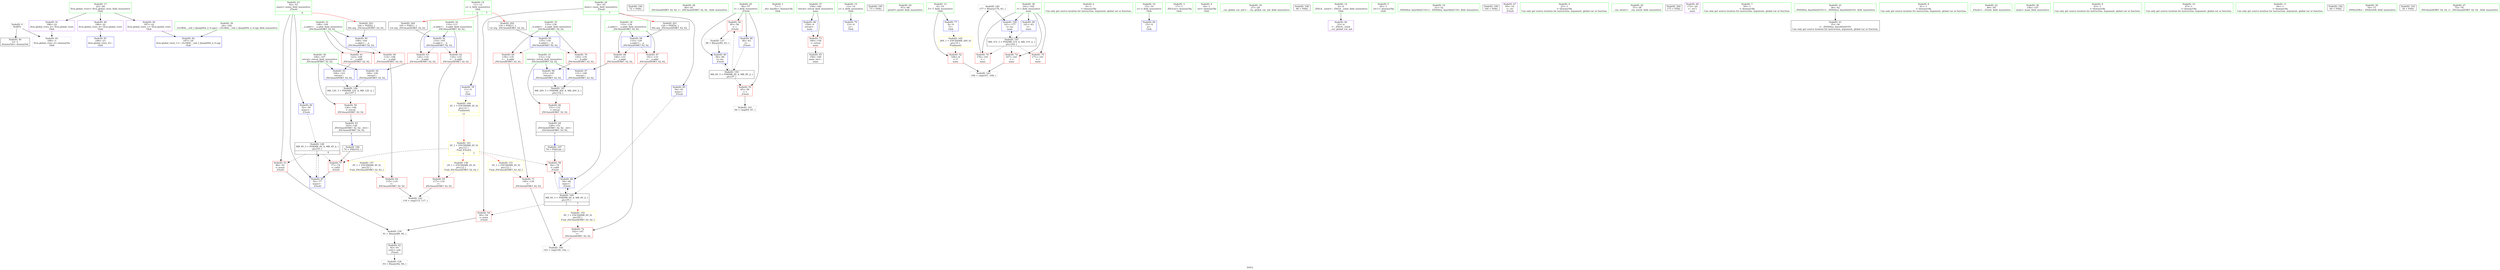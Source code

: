 digraph "SVFG" {
	label="SVFG";

	Node0x55ca780cc690 [shape=record,color=grey,label="{NodeID: 0\nNullPtr}"];
	Node0x55ca780cc690 -> Node0x55ca780e1e10[style=solid];
	Node0x55ca780cc690 -> Node0x55ca780e5330[style=solid];
	Node0x55ca780e25c0 [shape=record,color=blue,label="{NodeID: 97\n131\<--148\nretval\<--\n_ZSt3minIiERKT_S2_S2_\n}"];
	Node0x55ca780e25c0 -> Node0x55ca780eed50[style=dashed];
	Node0x55ca780e0620 [shape=record,color=green,label="{NodeID: 14\n11\<--12\nx\<--x_field_insensitive\nGlob |{|<s1>6|<s2>7}}"];
	Node0x55ca780e0620 -> Node0x55ca780e4e30[style=solid];
	Node0x55ca780e0620:s1 -> Node0x55ca780fcdc0[style=solid,color=red];
	Node0x55ca780e0620:s2 -> Node0x55ca780fcb40[style=solid,color=red];
	Node0x55ca780fc240 [shape=record,color=black,label="{NodeID: 194\n72 = PHI()\n}"];
	Node0x55ca780e1390 [shape=record,color=green,label="{NodeID: 28\n80\<--81\n_ZSt3minIiERKT_S2_S2_\<--_ZSt3minIiERKT_S2_S2__field_insensitive\n}"];
	Node0x55ca780e2010 [shape=record,color=black,label="{NodeID: 42\n92\<--91\nconv\<--sub\n_Z3solv\n}"];
	Node0x55ca780e2010 -> Node0x55ca780e8b70[style=solid];
	Node0x55ca780e8cf0 [shape=record,color=grey,label="{NodeID: 139\n91 = Binary(89, 90, )\n}"];
	Node0x55ca780e8cf0 -> Node0x55ca780e2010[style=solid];
	Node0x55ca780e3c20 [shape=record,color=red,label="{NodeID: 56\n85\<--56\n\<--i\n_Z3solv\n}"];
	Node0x55ca780e3c20 -> Node0x55ca780e89f0[style=solid];
	Node0x55ca780e4780 [shape=record,color=red,label="{NodeID: 70\n145\<--135\n\<--__b.addr\n_ZSt3minIiERKT_S2_S2_\n}"];
	Node0x55ca780e4780 -> Node0x55ca780e24f0[style=solid];
	Node0x55ca780e5430 [shape=record,color=blue,label="{NodeID: 84\n52\<--59\nmaxx\<--\n_Z3solv\n}"];
	Node0x55ca780e5430 -> Node0x55ca780ef250[style=dashed];
	Node0x55ca780df680 [shape=record,color=green,label="{NodeID: 1\n7\<--1\n__dso_handle\<--dummyObj\nGlob }"];
	Node0x55ca780e2690 [shape=record,color=blue,label="{NodeID: 98\n159\<--9\nretval\<--\nmain\n}"];
	Node0x55ca780e2690 -> Node0x55ca780e49f0[style=dashed];
	Node0x55ca780e0720 [shape=record,color=green,label="{NodeID: 15\n13\<--14\ny\<--y_field_insensitive\nGlob }"];
	Node0x55ca780e0720 -> Node0x55ca780e4f30[style=solid];
	Node0x55ca780fc370 [shape=record,color=black,label="{NodeID: 195\n73 = PHI()\n}"];
	Node0x55ca780e1490 [shape=record,color=green,label="{NodeID: 29\n97\<--98\nprintf\<--printf_field_insensitive\n}"];
	Node0x55ca780e20e0 [shape=record,color=black,label="{NodeID: 43\n103\<--126\n_ZSt3maxIiERKT_S2_S2__ret\<--\n_ZSt3maxIiERKT_S2_S2_\n|{<s0>6}}"];
	Node0x55ca780e20e0:s0 -> Node0x55ca780fc440[style=solid,color=blue];
	Node0x55ca780e8e70 [shape=record,color=grey,label="{NodeID: 140\n177 = Binary(176, 63, )\n}"];
	Node0x55ca780e8e70 -> Node0x55ca780e2830[style=solid];
	Node0x55ca780e3cf0 [shape=record,color=red,label="{NodeID: 57\n77\<--74\n\<--call3\n_Z3solv\n}"];
	Node0x55ca780e3cf0 -> Node0x55ca780e56a0[style=solid];
	Node0x55ca780e4850 [shape=record,color=red,label="{NodeID: 71\n140\<--139\n\<--\n_ZSt3minIiERKT_S2_S2_\n}"];
	Node0x55ca780e4850 -> Node0x55ca780e2ec0[style=solid];
	Node0x55ca780e5500 [shape=record,color=blue,label="{NodeID: 85\n54\<--61\nminx\<--\n_Z3solv\n}"];
	Node0x55ca780e5500 -> Node0x55ca780ef750[style=dashed];
	Node0x55ca780df710 [shape=record,color=green,label="{NodeID: 2\n9\<--1\n\<--dummyObj\nCan only get source location for instruction, argument, global var or function.}"];
	Node0x55ca780e2760 [shape=record,color=blue,label="{NodeID: 99\n161\<--63\ni\<--\nmain\n}"];
	Node0x55ca780e2760 -> Node0x55ca780ee350[style=dashed];
	Node0x55ca780e0820 [shape=record,color=green,label="{NodeID: 16\n15\<--16\nz\<--z_field_insensitive\nGlob }"];
	Node0x55ca780e0820 -> Node0x55ca780e5030[style=solid];
	Node0x55ca780fc440 [shape=record,color=black,label="{NodeID: 196\n74 = PHI(103, )\n}"];
	Node0x55ca780fc440 -> Node0x55ca780e3cf0[style=solid];
	Node0x55ca780e1590 [shape=record,color=green,label="{NodeID: 30\n106\<--107\nretval\<--retval_field_insensitive\n_ZSt3maxIiERKT_S2_S2_\n}"];
	Node0x55ca780e1590 -> Node0x55ca780e3e90[style=solid];
	Node0x55ca780e1590 -> Node0x55ca780e5ab0[style=solid];
	Node0x55ca780e1590 -> Node0x55ca780e5b80[style=solid];
	Node0x55ca780e21b0 [shape=record,color=black,label="{NodeID: 44\n128\<--151\n_ZSt3minIiERKT_S2_S2__ret\<--\n_ZSt3minIiERKT_S2_S2_\n|{<s0>7}}"];
	Node0x55ca780e21b0:s0 -> Node0x55ca780fc600[style=solid,color=blue];
	Node0x55ca780e8ff0 [shape=record,color=grey,label="{NodeID: 141\n66 = cmp(65, 67, )\n}"];
	Node0x55ca780e3dc0 [shape=record,color=red,label="{NodeID: 58\n82\<--79\n\<--call4\n_Z3solv\n}"];
	Node0x55ca780e3dc0 -> Node0x55ca780e5770[style=solid];
	Node0x55ca780e4920 [shape=record,color=red,label="{NodeID: 72\n142\<--141\n\<--\n_ZSt3minIiERKT_S2_S2_\n}"];
	Node0x55ca780e4920 -> Node0x55ca780e2ec0[style=solid];
	Node0x55ca780e55d0 [shape=record,color=blue,label="{NodeID: 86\n56\<--63\ni\<--\n_Z3solv\n}"];
	Node0x55ca780e55d0 -> Node0x55ca780efc50[style=dashed];
	Node0x55ca780df7a0 [shape=record,color=green,label="{NodeID: 3\n17\<--1\n_ZSt3cin\<--dummyObj\nGlob }"];
	Node0x55ca780e2830 [shape=record,color=blue,label="{NodeID: 100\n161\<--177\ni\<--inc\nmain\n}"];
	Node0x55ca780e2830 -> Node0x55ca780ee350[style=dashed];
	Node0x55ca780e0920 [shape=record,color=green,label="{NodeID: 17\n22\<--26\nllvm.global_ctors\<--llvm.global_ctors_field_insensitive\nGlob }"];
	Node0x55ca780e0920 -> Node0x55ca780e35e0[style=solid];
	Node0x55ca780e0920 -> Node0x55ca780e36e0[style=solid];
	Node0x55ca780e0920 -> Node0x55ca780e37e0[style=solid];
	Node0x55ca780fc600 [shape=record,color=black,label="{NodeID: 197\n79 = PHI(128, )\n}"];
	Node0x55ca780fc600 -> Node0x55ca780e3dc0[style=solid];
	Node0x55ca780e1660 [shape=record,color=green,label="{NodeID: 31\n108\<--109\n__a.addr\<--__a.addr_field_insensitive\n_ZSt3maxIiERKT_S2_S2_\n}"];
	Node0x55ca780e1660 -> Node0x55ca780e3f60[style=solid];
	Node0x55ca780e1660 -> Node0x55ca780e4030[style=solid];
	Node0x55ca780e1660 -> Node0x55ca780e5910[style=solid];
	Node0x55ca780e2280 [shape=record,color=black,label="{NodeID: 45\n158\<--180\nmain_ret\<--\nmain\n}"];
	Node0x55ca780e9170 [shape=record,color=grey,label="{NodeID: 142\n118 = cmp(115, 117, )\n}"];
	Node0x55ca780e3e90 [shape=record,color=red,label="{NodeID: 59\n126\<--106\n\<--retval\n_ZSt3maxIiERKT_S2_S2_\n}"];
	Node0x55ca780e3e90 -> Node0x55ca780e20e0[style=solid];
	Node0x55ca780f0ff0 [shape=record,color=yellow,style=double,label="{NodeID: 156\n2V_1 = ENCHI(MR_2V_0)\npts\{12 \}\nFun[_ZSt3maxIiERKT_S2_S2_]}"];
	Node0x55ca780f0ff0 -> Node0x55ca780e4370[style=dashed];
	Node0x55ca780e49f0 [shape=record,color=red,label="{NodeID: 73\n180\<--159\n\<--retval\nmain\n}"];
	Node0x55ca780e49f0 -> Node0x55ca780e2280[style=solid];
	Node0x55ca780e56a0 [shape=record,color=blue,label="{NodeID: 87\n52\<--77\nmaxx\<--\n_Z3solv\n}"];
	Node0x55ca780e56a0 -> Node0x55ca780ef250[style=dashed];
	Node0x55ca780df830 [shape=record,color=green,label="{NodeID: 4\n18\<--1\n.str\<--dummyObj\nGlob }"];
	Node0x55ca780e0a20 [shape=record,color=green,label="{NodeID: 18\n27\<--28\n__cxx_global_var_init\<--__cxx_global_var_init_field_insensitive\n}"];
	Node0x55ca780fc700 [shape=record,color=black,label="{NodeID: 198\n96 = PHI()\n}"];
	Node0x55ca780e1730 [shape=record,color=green,label="{NodeID: 32\n110\<--111\n__b.addr\<--__b.addr_field_insensitive\n_ZSt3maxIiERKT_S2_S2_\n}"];
	Node0x55ca780e1730 -> Node0x55ca780e4100[style=solid];
	Node0x55ca780e1730 -> Node0x55ca780e41d0[style=solid];
	Node0x55ca780e1730 -> Node0x55ca780e59e0[style=solid];
	Node0x55ca780e2350 [shape=record,color=purple,label="{NodeID: 46\n33\<--4\n\<--_ZStL8__ioinit\n__cxx_global_var_init\n}"];
	Node0x55ca780e2d40 [shape=record,color=grey,label="{NodeID: 143\n169 = cmp(167, 168, )\n}"];
	Node0x55ca780e3f60 [shape=record,color=red,label="{NodeID: 60\n114\<--108\n\<--__a.addr\n_ZSt3maxIiERKT_S2_S2_\n}"];
	Node0x55ca780e3f60 -> Node0x55ca780e42a0[style=solid];
	Node0x55ca780f1100 [shape=record,color=yellow,style=double,label="{NodeID: 157\n4V_1 = ENCHI(MR_4V_0)\npts\{53 \}\nFun[_ZSt3maxIiERKT_S2_S2_]}"];
	Node0x55ca780f1100 -> Node0x55ca780e42a0[style=dashed];
	Node0x55ca780e4ac0 [shape=record,color=red,label="{NodeID: 74\n167\<--161\n\<--i\nmain\n}"];
	Node0x55ca780e4ac0 -> Node0x55ca780e2d40[style=solid];
	Node0x55ca780e5770 [shape=record,color=blue,label="{NodeID: 88\n54\<--82\nminx\<--\n_Z3solv\n}"];
	Node0x55ca780e5770 -> Node0x55ca780ef750[style=dashed];
	Node0x55ca780e0070 [shape=record,color=green,label="{NodeID: 5\n20\<--1\n.str.1\<--dummyObj\nGlob }"];
	Node0x55ca780e0b20 [shape=record,color=green,label="{NodeID: 19\n31\<--32\n_ZNSt8ios_base4InitC1Ev\<--_ZNSt8ios_base4InitC1Ev_field_insensitive\n}"];
	Node0x55ca780fc7d0 [shape=record,color=black,label="{NodeID: 199\n164 = PHI()\n}"];
	Node0x55ca780e1800 [shape=record,color=green,label="{NodeID: 33\n131\<--132\nretval\<--retval_field_insensitive\n_ZSt3minIiERKT_S2_S2_\n}"];
	Node0x55ca780e1800 -> Node0x55ca780e4440[style=solid];
	Node0x55ca780e1800 -> Node0x55ca780e24f0[style=solid];
	Node0x55ca780e1800 -> Node0x55ca780e25c0[style=solid];
	Node0x55ca780e2420 [shape=record,color=purple,label="{NodeID: 47\n95\<--18\n\<--.str\n_Z3solv\n}"];
	Node0x55ca780e2ec0 [shape=record,color=grey,label="{NodeID: 144\n143 = cmp(140, 142, )\n}"];
	Node0x55ca780e4030 [shape=record,color=red,label="{NodeID: 61\n123\<--108\n\<--__a.addr\n_ZSt3maxIiERKT_S2_S2_\n}"];
	Node0x55ca780e4030 -> Node0x55ca780e5b80[style=solid];
	Node0x55ca780e4b90 [shape=record,color=red,label="{NodeID: 75\n171\<--161\n\<--i\nmain\n}"];
	Node0x55ca780e5840 [shape=record,color=blue,label="{NodeID: 89\n56\<--86\ni\<--inc\n_Z3solv\n}"];
	Node0x55ca780e5840 -> Node0x55ca780efc50[style=dashed];
	Node0x55ca780e0100 [shape=record,color=green,label="{NodeID: 6\n23\<--1\n\<--dummyObj\nCan only get source location for instruction, argument, global var or function.}"];
	Node0x55ca780e0c20 [shape=record,color=green,label="{NodeID: 20\n37\<--38\n__cxa_atexit\<--__cxa_atexit_field_insensitive\n}"];
	Node0x55ca780fc8a0 [shape=record,color=black,label="{NodeID: 200\n173 = PHI()\n}"];
	Node0x55ca780e18d0 [shape=record,color=green,label="{NodeID: 34\n133\<--134\n__a.addr\<--__a.addr_field_insensitive\n_ZSt3minIiERKT_S2_S2_\n}"];
	Node0x55ca780e18d0 -> Node0x55ca780e4510[style=solid];
	Node0x55ca780e18d0 -> Node0x55ca780e45e0[style=solid];
	Node0x55ca780e18d0 -> Node0x55ca780e5c50[style=solid];
	Node0x55ca780e3510 [shape=record,color=purple,label="{NodeID: 48\n172\<--20\n\<--.str.1\nmain\n}"];
	Node0x55ca780ee350 [shape=record,color=black,label="{NodeID: 145\nMR_31V_3 = PHI(MR_31V_4, MR_31V_2, )\npts\{162 \}\n}"];
	Node0x55ca780ee350 -> Node0x55ca780e4ac0[style=dashed];
	Node0x55ca780ee350 -> Node0x55ca780e4b90[style=dashed];
	Node0x55ca780ee350 -> Node0x55ca780e4c60[style=dashed];
	Node0x55ca780ee350 -> Node0x55ca780e2830[style=dashed];
	Node0x55ca780e4100 [shape=record,color=red,label="{NodeID: 62\n116\<--110\n\<--__b.addr\n_ZSt3maxIiERKT_S2_S2_\n}"];
	Node0x55ca780e4100 -> Node0x55ca780e4370[style=solid];
	Node0x55ca780e4c60 [shape=record,color=red,label="{NodeID: 76\n176\<--161\n\<--i\nmain\n}"];
	Node0x55ca780e4c60 -> Node0x55ca780e8e70[style=solid];
	Node0x55ca780e5910 [shape=record,color=blue,label="{NodeID: 90\n108\<--104\n__a.addr\<--__a\n_ZSt3maxIiERKT_S2_S2_\n}"];
	Node0x55ca780e5910 -> Node0x55ca780e3f60[style=dashed];
	Node0x55ca780e5910 -> Node0x55ca780e4030[style=dashed];
	Node0x55ca780e0190 [shape=record,color=green,label="{NodeID: 7\n59\<--1\n\<--dummyObj\nCan only get source location for instruction, argument, global var or function.}"];
	Node0x55ca780e0d20 [shape=record,color=green,label="{NodeID: 21\n36\<--42\n_ZNSt8ios_base4InitD1Ev\<--_ZNSt8ios_base4InitD1Ev_field_insensitive\n}"];
	Node0x55ca780e0d20 -> Node0x55ca780e1f10[style=solid];
	Node0x55ca780fc970 [shape=record,color=black,label="{NodeID: 201\n129 = PHI(54, )\n0th arg _ZSt3minIiERKT_S2_S2_ }"];
	Node0x55ca780fc970 -> Node0x55ca780e5c50[style=solid];
	Node0x55ca780e19a0 [shape=record,color=green,label="{NodeID: 35\n135\<--136\n__b.addr\<--__b.addr_field_insensitive\n_ZSt3minIiERKT_S2_S2_\n}"];
	Node0x55ca780e19a0 -> Node0x55ca780e46b0[style=solid];
	Node0x55ca780e19a0 -> Node0x55ca780e4780[style=solid];
	Node0x55ca780e19a0 -> Node0x55ca780e5d20[style=solid];
	Node0x55ca780e35e0 [shape=record,color=purple,label="{NodeID: 49\n186\<--22\nllvm.global_ctors_0\<--llvm.global_ctors\nGlob }"];
	Node0x55ca780e35e0 -> Node0x55ca780e5130[style=solid];
	Node0x55ca780ee850 [shape=record,color=black,label="{NodeID: 146\nMR_12V_3 = PHI(MR_12V_4, MR_12V_2, )\npts\{107 \}\n}"];
	Node0x55ca780ee850 -> Node0x55ca780e3e90[style=dashed];
	Node0x55ca780e41d0 [shape=record,color=red,label="{NodeID: 63\n120\<--110\n\<--__b.addr\n_ZSt3maxIiERKT_S2_S2_\n}"];
	Node0x55ca780e41d0 -> Node0x55ca780e5ab0[style=solid];
	Node0x55ca780e4d30 [shape=record,color=blue,label="{NodeID: 77\n8\<--9\nT\<--\nGlob }"];
	Node0x55ca780e4d30 -> Node0x55ca780f1830[style=dashed];
	Node0x55ca780e59e0 [shape=record,color=blue,label="{NodeID: 91\n110\<--105\n__b.addr\<--__b\n_ZSt3maxIiERKT_S2_S2_\n}"];
	Node0x55ca780e59e0 -> Node0x55ca780e4100[style=dashed];
	Node0x55ca780e59e0 -> Node0x55ca780e41d0[style=dashed];
	Node0x55ca780e0220 [shape=record,color=green,label="{NodeID: 8\n61\<--1\n\<--dummyObj\nCan only get source location for instruction, argument, global var or function.}"];
	Node0x55ca780e0e20 [shape=record,color=green,label="{NodeID: 22\n49\<--50\n_Z3solv\<--_Z3solv_field_insensitive\n}"];
	Node0x55ca780fcb40 [shape=record,color=black,label="{NodeID: 202\n130 = PHI(11, )\n1st arg _ZSt3minIiERKT_S2_S2_ }"];
	Node0x55ca780fcb40 -> Node0x55ca780e5d20[style=solid];
	Node0x55ca780e1a70 [shape=record,color=green,label="{NodeID: 36\n156\<--157\nmain\<--main_field_insensitive\n}"];
	Node0x55ca780e36e0 [shape=record,color=purple,label="{NodeID: 50\n187\<--22\nllvm.global_ctors_1\<--llvm.global_ctors\nGlob }"];
	Node0x55ca780e36e0 -> Node0x55ca780e5230[style=solid];
	Node0x55ca780eed50 [shape=record,color=black,label="{NodeID: 147\nMR_20V_3 = PHI(MR_20V_4, MR_20V_2, )\npts\{132 \}\n}"];
	Node0x55ca780eed50 -> Node0x55ca780e4440[style=dashed];
	Node0x55ca780e42a0 [shape=record,color=red,label="{NodeID: 64\n115\<--114\n\<--\n_ZSt3maxIiERKT_S2_S2_\n}"];
	Node0x55ca780e42a0 -> Node0x55ca780e9170[style=solid];
	Node0x55ca780f1480 [shape=record,color=yellow,style=double,label="{NodeID: 161\n2V_1 = ENCHI(MR_2V_0)\npts\{12 \}\nFun[_Z3solv]|{|<s2>6|<s3>7}}"];
	Node0x55ca780f1480 -> Node0x55ca780e3cf0[style=dashed];
	Node0x55ca780f1480 -> Node0x55ca780e3dc0[style=dashed];
	Node0x55ca780f1480:s2 -> Node0x55ca780f0ff0[style=dashed,color=red];
	Node0x55ca780f1480:s3 -> Node0x55ca780f0150[style=dashed,color=red];
	Node0x55ca780e4e30 [shape=record,color=blue,label="{NodeID: 78\n11\<--9\nx\<--\nGlob }"];
	Node0x55ca780e4e30 -> Node0x55ca780f1940[style=dashed];
	Node0x55ca780e5ab0 [shape=record,color=blue,label="{NodeID: 92\n106\<--120\nretval\<--\n_ZSt3maxIiERKT_S2_S2_\n}"];
	Node0x55ca780e5ab0 -> Node0x55ca780ee850[style=dashed];
	Node0x55ca780e02b0 [shape=record,color=green,label="{NodeID: 9\n63\<--1\n\<--dummyObj\nCan only get source location for instruction, argument, global var or function.}"];
	Node0x55ca780e0f20 [shape=record,color=green,label="{NodeID: 23\n52\<--53\nmaxx\<--maxx_field_insensitive\n_Z3solv\n|{|<s3>6}}"];
	Node0x55ca780e0f20 -> Node0x55ca780e39b0[style=solid];
	Node0x55ca780e0f20 -> Node0x55ca780e5430[style=solid];
	Node0x55ca780e0f20 -> Node0x55ca780e56a0[style=solid];
	Node0x55ca780e0f20:s3 -> Node0x55ca780fcc80[style=solid,color=red];
	Node0x55ca780fcc80 [shape=record,color=black,label="{NodeID: 203\n104 = PHI(52, )\n0th arg _ZSt3maxIiERKT_S2_S2_ }"];
	Node0x55ca780fcc80 -> Node0x55ca780e5910[style=solid];
	Node0x55ca780e1b70 [shape=record,color=green,label="{NodeID: 37\n159\<--160\nretval\<--retval_field_insensitive\nmain\n}"];
	Node0x55ca780e1b70 -> Node0x55ca780e49f0[style=solid];
	Node0x55ca780e1b70 -> Node0x55ca780e2690[style=solid];
	Node0x55ca780e37e0 [shape=record,color=purple,label="{NodeID: 51\n188\<--22\nllvm.global_ctors_2\<--llvm.global_ctors\nGlob }"];
	Node0x55ca780e37e0 -> Node0x55ca780e5330[style=solid];
	Node0x55ca780ef250 [shape=record,color=black,label="{NodeID: 148\nMR_4V_3 = PHI(MR_4V_4, MR_4V_2, )\npts\{53 \}\n|{|<s3>6}}"];
	Node0x55ca780ef250 -> Node0x55ca780e39b0[style=dashed];
	Node0x55ca780ef250 -> Node0x55ca780e3cf0[style=dashed];
	Node0x55ca780ef250 -> Node0x55ca780e56a0[style=dashed];
	Node0x55ca780ef250:s3 -> Node0x55ca780f1100[style=dashed,color=red];
	Node0x55ca780e4370 [shape=record,color=red,label="{NodeID: 65\n117\<--116\n\<--\n_ZSt3maxIiERKT_S2_S2_\n}"];
	Node0x55ca780e4370 -> Node0x55ca780e9170[style=solid];
	Node0x55ca780e4f30 [shape=record,color=blue,label="{NodeID: 79\n13\<--9\ny\<--\nGlob }"];
	Node0x55ca780e5b80 [shape=record,color=blue,label="{NodeID: 93\n106\<--123\nretval\<--\n_ZSt3maxIiERKT_S2_S2_\n}"];
	Node0x55ca780e5b80 -> Node0x55ca780ee850[style=dashed];
	Node0x55ca780e0340 [shape=record,color=green,label="{NodeID: 10\n67\<--1\n\<--dummyObj\nCan only get source location for instruction, argument, global var or function.}"];
	Node0x55ca780e0ff0 [shape=record,color=green,label="{NodeID: 24\n54\<--55\nminx\<--minx_field_insensitive\n_Z3solv\n|{|<s3>7}}"];
	Node0x55ca780e0ff0 -> Node0x55ca780e3a80[style=solid];
	Node0x55ca780e0ff0 -> Node0x55ca780e5500[style=solid];
	Node0x55ca780e0ff0 -> Node0x55ca780e5770[style=solid];
	Node0x55ca780e0ff0:s3 -> Node0x55ca780fc970[style=solid,color=red];
	Node0x55ca780fcdc0 [shape=record,color=black,label="{NodeID: 204\n105 = PHI(11, )\n1st arg _ZSt3maxIiERKT_S2_S2_ }"];
	Node0x55ca780fcdc0 -> Node0x55ca780e59e0[style=solid];
	Node0x55ca780e1c40 [shape=record,color=green,label="{NodeID: 38\n161\<--162\ni\<--i_field_insensitive\nmain\n}"];
	Node0x55ca780e1c40 -> Node0x55ca780e4ac0[style=solid];
	Node0x55ca780e1c40 -> Node0x55ca780e4b90[style=solid];
	Node0x55ca780e1c40 -> Node0x55ca780e4c60[style=solid];
	Node0x55ca780e1c40 -> Node0x55ca780e2760[style=solid];
	Node0x55ca780e1c40 -> Node0x55ca780e2830[style=solid];
	Node0x55ca780e38e0 [shape=record,color=red,label="{NodeID: 52\n168\<--8\n\<--T\nmain\n}"];
	Node0x55ca780e38e0 -> Node0x55ca780e2d40[style=solid];
	Node0x55ca780ef750 [shape=record,color=black,label="{NodeID: 149\nMR_6V_3 = PHI(MR_6V_4, MR_6V_2, )\npts\{55 \}\n|{|<s3>7}}"];
	Node0x55ca780ef750 -> Node0x55ca780e3a80[style=dashed];
	Node0x55ca780ef750 -> Node0x55ca780e3dc0[style=dashed];
	Node0x55ca780ef750 -> Node0x55ca780e5770[style=dashed];
	Node0x55ca780ef750:s3 -> Node0x55ca780f0c70[style=dashed,color=red];
	Node0x55ca780e4440 [shape=record,color=red,label="{NodeID: 66\n151\<--131\n\<--retval\n_ZSt3minIiERKT_S2_S2_\n}"];
	Node0x55ca780e4440 -> Node0x55ca780e21b0[style=solid];
	Node0x55ca780e5030 [shape=record,color=blue,label="{NodeID: 80\n15\<--9\nz\<--\nGlob }"];
	Node0x55ca780e5c50 [shape=record,color=blue,label="{NodeID: 94\n133\<--129\n__a.addr\<--__a\n_ZSt3minIiERKT_S2_S2_\n}"];
	Node0x55ca780e5c50 -> Node0x55ca780e4510[style=dashed];
	Node0x55ca780e5c50 -> Node0x55ca780e45e0[style=dashed];
	Node0x55ca780e03d0 [shape=record,color=green,label="{NodeID: 11\n94\<--1\n\<--dummyObj\nCan only get source location for instruction, argument, global var or function.}"];
	Node0x55ca780e10c0 [shape=record,color=green,label="{NodeID: 25\n56\<--57\ni\<--i_field_insensitive\n_Z3solv\n}"];
	Node0x55ca780e10c0 -> Node0x55ca780e3b50[style=solid];
	Node0x55ca780e10c0 -> Node0x55ca780e3c20[style=solid];
	Node0x55ca780e10c0 -> Node0x55ca780e55d0[style=solid];
	Node0x55ca780e10c0 -> Node0x55ca780e5840[style=solid];
	Node0x55ca780e1d10 [shape=record,color=green,label="{NodeID: 39\n24\<--182\n_GLOBAL__sub_I_fjzzq2002_2_0.cpp\<--_GLOBAL__sub_I_fjzzq2002_2_0.cpp_field_insensitive\n}"];
	Node0x55ca780e1d10 -> Node0x55ca780e5230[style=solid];
	Node0x55ca780e39b0 [shape=record,color=red,label="{NodeID: 53\n89\<--52\n\<--maxx\n_Z3solv\n}"];
	Node0x55ca780e39b0 -> Node0x55ca780e8cf0[style=solid];
	Node0x55ca780efc50 [shape=record,color=black,label="{NodeID: 150\nMR_8V_3 = PHI(MR_8V_4, MR_8V_2, )\npts\{57 \}\n}"];
	Node0x55ca780efc50 -> Node0x55ca780e3b50[style=dashed];
	Node0x55ca780efc50 -> Node0x55ca780e3c20[style=dashed];
	Node0x55ca780efc50 -> Node0x55ca780e5840[style=dashed];
	Node0x55ca780e4510 [shape=record,color=red,label="{NodeID: 67\n141\<--133\n\<--__a.addr\n_ZSt3minIiERKT_S2_S2_\n}"];
	Node0x55ca780e4510 -> Node0x55ca780e4920[style=solid];
	Node0x55ca780e5130 [shape=record,color=blue,label="{NodeID: 81\n186\<--23\nllvm.global_ctors_0\<--\nGlob }"];
	Node0x55ca780e5d20 [shape=record,color=blue,label="{NodeID: 95\n135\<--130\n__b.addr\<--__b\n_ZSt3minIiERKT_S2_S2_\n}"];
	Node0x55ca780e5d20 -> Node0x55ca780e46b0[style=dashed];
	Node0x55ca780e5d20 -> Node0x55ca780e4780[style=dashed];
	Node0x55ca780e0460 [shape=record,color=green,label="{NodeID: 12\n4\<--6\n_ZStL8__ioinit\<--_ZStL8__ioinit_field_insensitive\nGlob }"];
	Node0x55ca780e0460 -> Node0x55ca780e2350[style=solid];
	Node0x55ca77f2a440 [shape=record,color=black,label="{NodeID: 192\n69 = PHI()\n}"];
	Node0x55ca780e1190 [shape=record,color=green,label="{NodeID: 26\n70\<--71\n_ZNSirsERi\<--_ZNSirsERi_field_insensitive\n}"];
	Node0x55ca780e1e10 [shape=record,color=black,label="{NodeID: 40\n2\<--3\ndummyVal\<--dummyVal\n}"];
	Node0x55ca780e89f0 [shape=record,color=grey,label="{NodeID: 137\n86 = Binary(85, 63, )\n}"];
	Node0x55ca780e89f0 -> Node0x55ca780e5840[style=solid];
	Node0x55ca780e3a80 [shape=record,color=red,label="{NodeID: 54\n90\<--54\n\<--minx\n_Z3solv\n}"];
	Node0x55ca780e3a80 -> Node0x55ca780e8cf0[style=solid];
	Node0x55ca780f0150 [shape=record,color=yellow,style=double,label="{NodeID: 151\n2V_1 = ENCHI(MR_2V_0)\npts\{12 \}\nFun[_ZSt3minIiERKT_S2_S2_]}"];
	Node0x55ca780f0150 -> Node0x55ca780e4850[style=dashed];
	Node0x55ca780e45e0 [shape=record,color=red,label="{NodeID: 68\n148\<--133\n\<--__a.addr\n_ZSt3minIiERKT_S2_S2_\n}"];
	Node0x55ca780e45e0 -> Node0x55ca780e25c0[style=solid];
	Node0x55ca780f1830 [shape=record,color=yellow,style=double,label="{NodeID: 165\n26V_1 = ENCHI(MR_26V_0)\npts\{10 \}\nFun[main]}"];
	Node0x55ca780f1830 -> Node0x55ca780e38e0[style=dashed];
	Node0x55ca780e5230 [shape=record,color=blue,label="{NodeID: 82\n187\<--24\nllvm.global_ctors_1\<--_GLOBAL__sub_I_fjzzq2002_2_0.cpp\nGlob }"];
	Node0x55ca780e24f0 [shape=record,color=blue,label="{NodeID: 96\n131\<--145\nretval\<--\n_ZSt3minIiERKT_S2_S2_\n}"];
	Node0x55ca780e24f0 -> Node0x55ca780eed50[style=dashed];
	Node0x55ca780e0520 [shape=record,color=green,label="{NodeID: 13\n8\<--10\nT\<--T_field_insensitive\nGlob }"];
	Node0x55ca780e0520 -> Node0x55ca780e38e0[style=solid];
	Node0x55ca780e0520 -> Node0x55ca780e4d30[style=solid];
	Node0x55ca780fc170 [shape=record,color=black,label="{NodeID: 193\n34 = PHI()\n}"];
	Node0x55ca780e1290 [shape=record,color=green,label="{NodeID: 27\n75\<--76\n_ZSt3maxIiERKT_S2_S2_\<--_ZSt3maxIiERKT_S2_S2__field_insensitive\n}"];
	Node0x55ca780e1f10 [shape=record,color=black,label="{NodeID: 41\n35\<--36\n\<--_ZNSt8ios_base4InitD1Ev\nCan only get source location for instruction, argument, global var or function.}"];
	Node0x55ca780e8b70 [shape=record,color=grey,label="{NodeID: 138\n93 = Binary(92, 94, )\n}"];
	Node0x55ca780e3b50 [shape=record,color=red,label="{NodeID: 55\n65\<--56\n\<--i\n_Z3solv\n}"];
	Node0x55ca780e3b50 -> Node0x55ca780e8ff0[style=solid];
	Node0x55ca780f0c70 [shape=record,color=yellow,style=double,label="{NodeID: 152\n6V_1 = ENCHI(MR_6V_0)\npts\{55 \}\nFun[_ZSt3minIiERKT_S2_S2_]}"];
	Node0x55ca780f0c70 -> Node0x55ca780e4920[style=dashed];
	Node0x55ca780e46b0 [shape=record,color=red,label="{NodeID: 69\n139\<--135\n\<--__b.addr\n_ZSt3minIiERKT_S2_S2_\n}"];
	Node0x55ca780e46b0 -> Node0x55ca780e4850[style=solid];
	Node0x55ca780f1940 [shape=record,color=yellow,style=double,label="{NodeID: 166\n2V_1 = ENCHI(MR_2V_0)\npts\{12 \}\nFun[main]|{<s0>11}}"];
	Node0x55ca780f1940:s0 -> Node0x55ca780f1480[style=dashed,color=red];
	Node0x55ca780e5330 [shape=record,color=blue, style = dotted,label="{NodeID: 83\n188\<--3\nllvm.global_ctors_2\<--dummyVal\nGlob }"];
}
